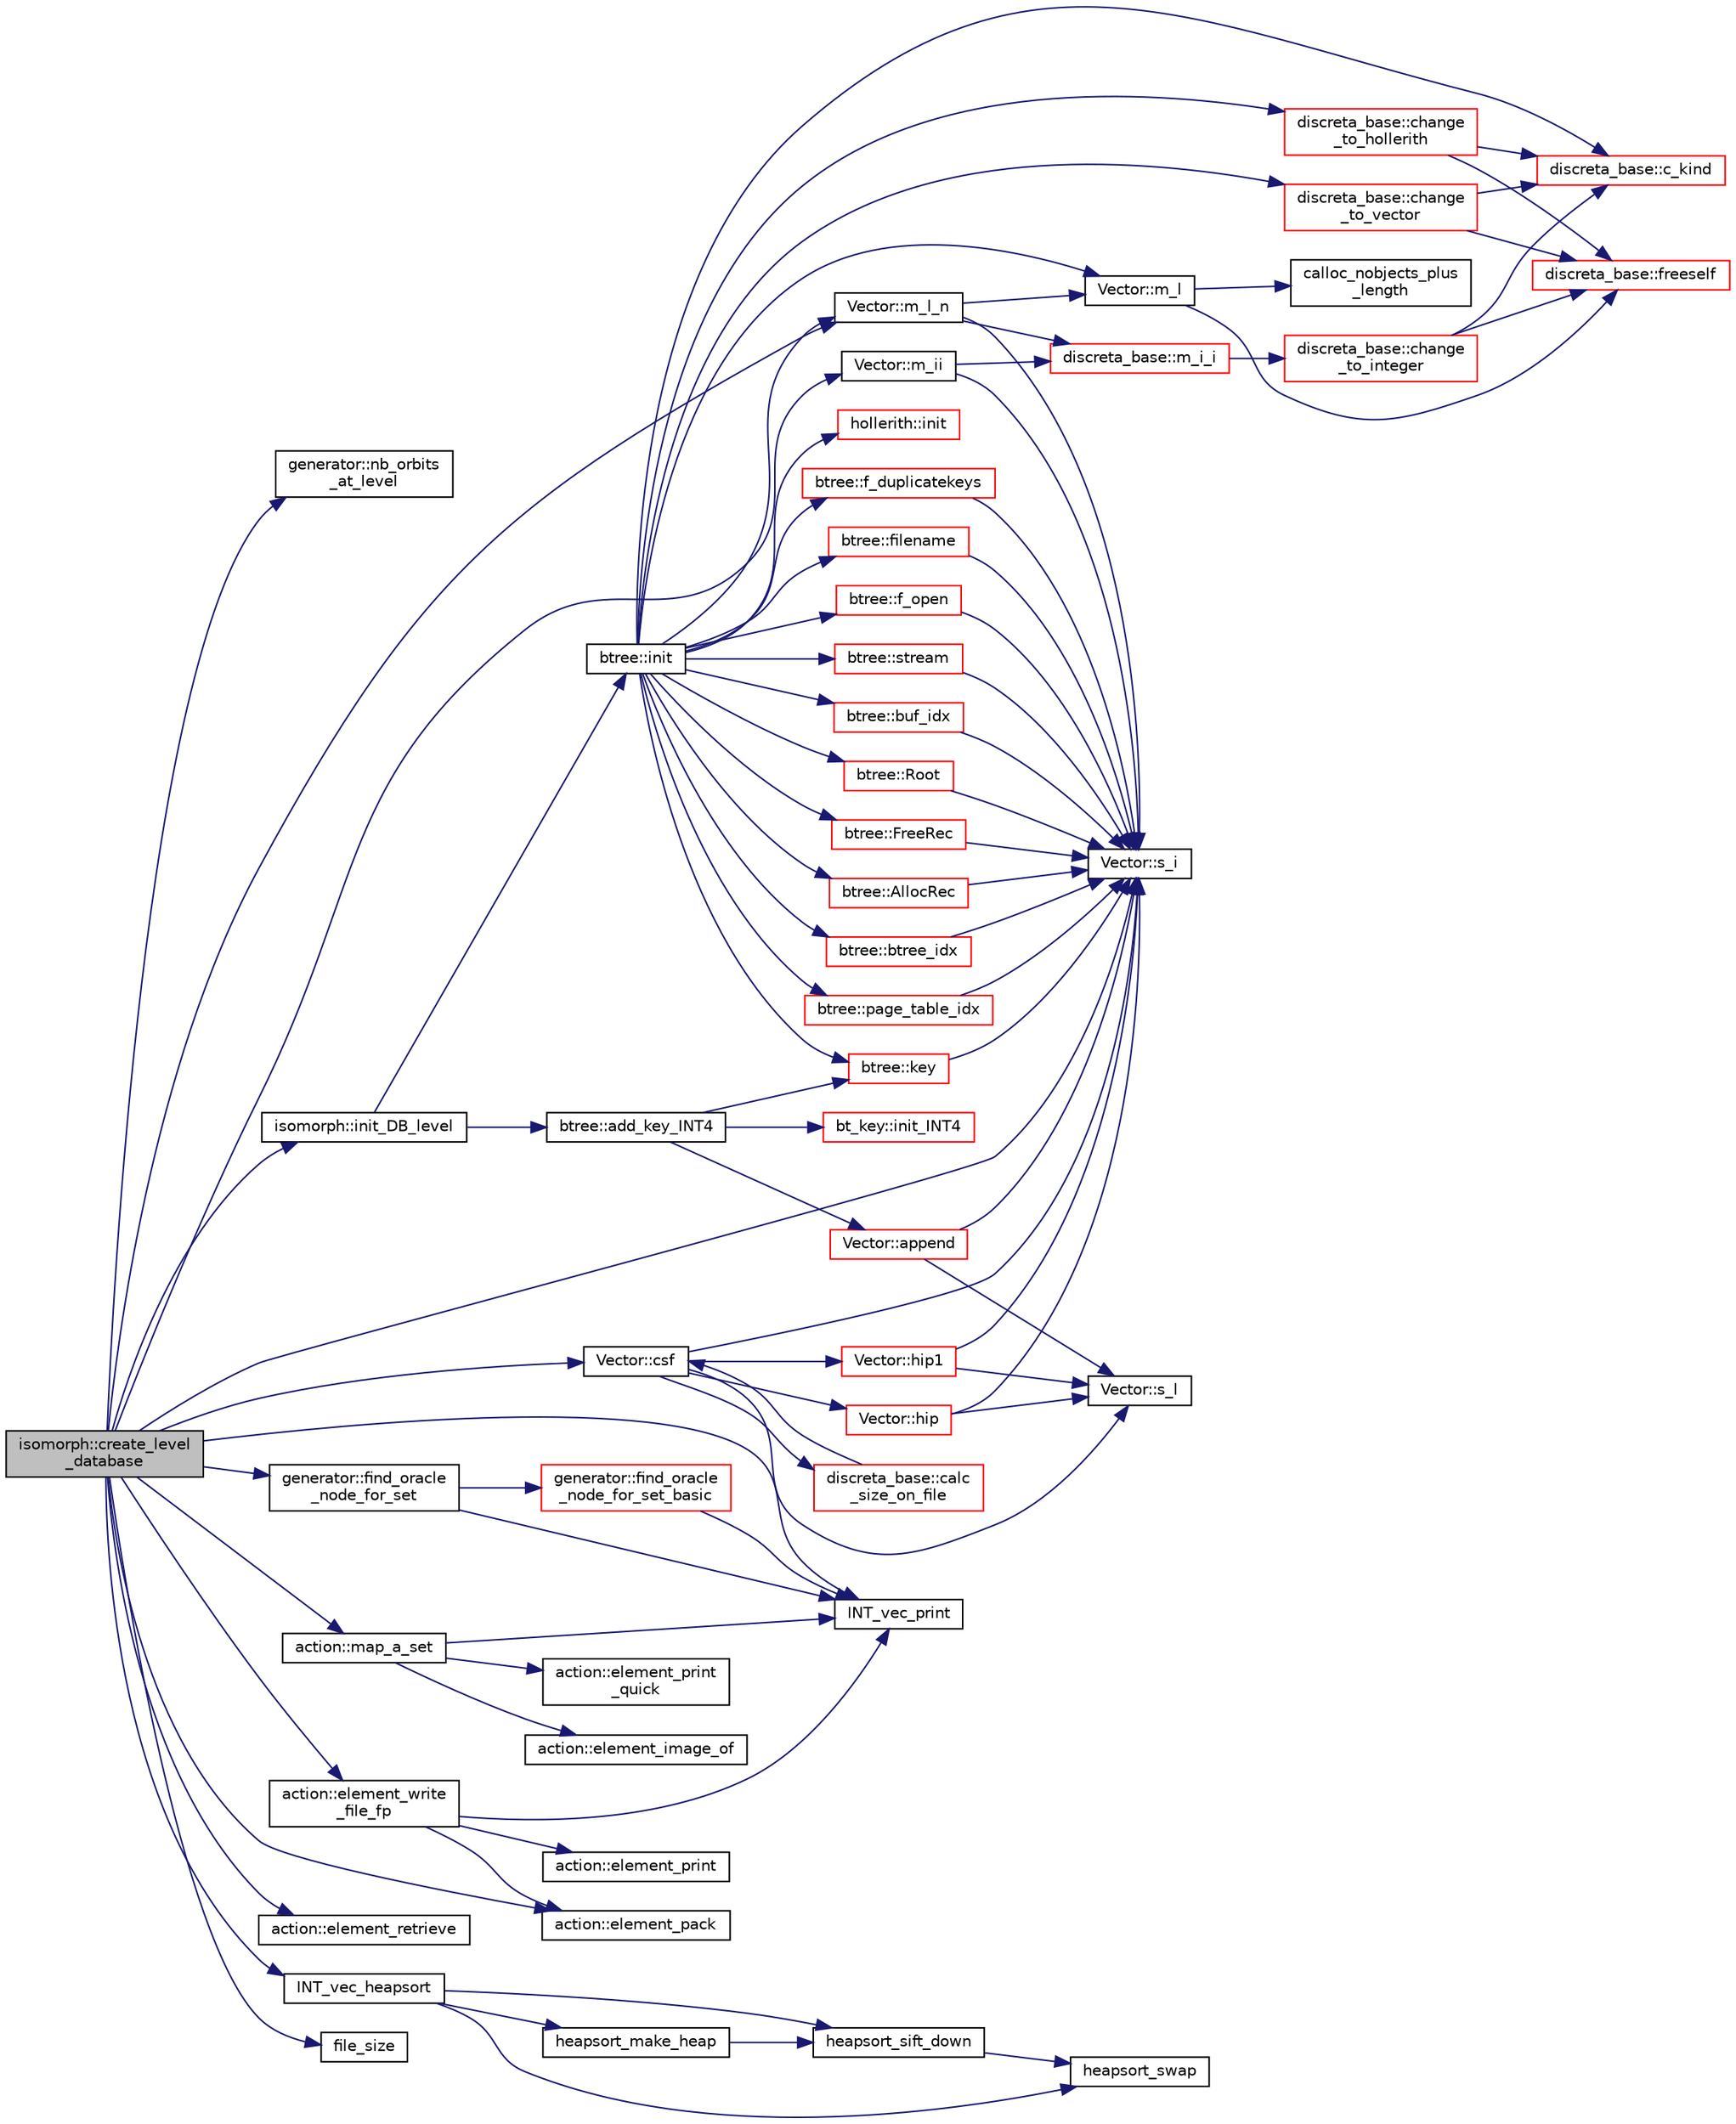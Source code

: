 digraph "isomorph::create_level_database"
{
  edge [fontname="Helvetica",fontsize="10",labelfontname="Helvetica",labelfontsize="10"];
  node [fontname="Helvetica",fontsize="10",shape=record];
  rankdir="LR";
  Node1379 [label="isomorph::create_level\l_database",height=0.2,width=0.4,color="black", fillcolor="grey75", style="filled", fontcolor="black"];
  Node1379 -> Node1380 [color="midnightblue",fontsize="10",style="solid",fontname="Helvetica"];
  Node1380 [label="generator::nb_orbits\l_at_level",height=0.2,width=0.4,color="black", fillcolor="white", style="filled",URL="$d7/d73/classgenerator.html#a020f3d8378448310d044a4a24fadf301"];
  Node1379 -> Node1381 [color="midnightblue",fontsize="10",style="solid",fontname="Helvetica"];
  Node1381 [label="isomorph::init_DB_level",height=0.2,width=0.4,color="black", fillcolor="white", style="filled",URL="$d3/d5f/classisomorph.html#a1a2df5281026bc94d57ebce33d67fe6c"];
  Node1381 -> Node1382 [color="midnightblue",fontsize="10",style="solid",fontname="Helvetica"];
  Node1382 [label="btree::init",height=0.2,width=0.4,color="black", fillcolor="white", style="filled",URL="$dd/db0/classbtree.html#a3c88706e9886f1f9bc142b511aeab642"];
  Node1382 -> Node1383 [color="midnightblue",fontsize="10",style="solid",fontname="Helvetica"];
  Node1383 [label="Vector::m_l_n",height=0.2,width=0.4,color="black", fillcolor="white", style="filled",URL="$d5/db2/class_vector.html#a5c7c126e6266ecdc832c5ce5bc1cca2f"];
  Node1383 -> Node1384 [color="midnightblue",fontsize="10",style="solid",fontname="Helvetica"];
  Node1384 [label="Vector::m_l",height=0.2,width=0.4,color="black", fillcolor="white", style="filled",URL="$d5/db2/class_vector.html#a00f5520c2a6b4f5282a1a8bcf8ea74eb"];
  Node1384 -> Node1385 [color="midnightblue",fontsize="10",style="solid",fontname="Helvetica"];
  Node1385 [label="discreta_base::freeself",height=0.2,width=0.4,color="red", fillcolor="white", style="filled",URL="$d7/d71/classdiscreta__base.html#a9a3c9501a562293b5667c11b9174d6e5"];
  Node1384 -> Node1433 [color="midnightblue",fontsize="10",style="solid",fontname="Helvetica"];
  Node1433 [label="calloc_nobjects_plus\l_length",height=0.2,width=0.4,color="black", fillcolor="white", style="filled",URL="$d9/d60/discreta_8h.html#a71599d54c8c17dfa065a363f5cdd0aa4"];
  Node1383 -> Node1434 [color="midnightblue",fontsize="10",style="solid",fontname="Helvetica"];
  Node1434 [label="Vector::s_i",height=0.2,width=0.4,color="black", fillcolor="white", style="filled",URL="$d5/db2/class_vector.html#a1c4fe1752523df8119f70dd550244871"];
  Node1383 -> Node1435 [color="midnightblue",fontsize="10",style="solid",fontname="Helvetica"];
  Node1435 [label="discreta_base::m_i_i",height=0.2,width=0.4,color="red", fillcolor="white", style="filled",URL="$d7/d71/classdiscreta__base.html#aa231464a9d4bc233f66608021c9ad997"];
  Node1435 -> Node1436 [color="midnightblue",fontsize="10",style="solid",fontname="Helvetica"];
  Node1436 [label="discreta_base::change\l_to_integer",height=0.2,width=0.4,color="red", fillcolor="white", style="filled",URL="$d7/d71/classdiscreta__base.html#a58a5a5bd8f8e6f2dd7b4483b66dc7bb9"];
  Node1436 -> Node1385 [color="midnightblue",fontsize="10",style="solid",fontname="Helvetica"];
  Node1436 -> Node1437 [color="midnightblue",fontsize="10",style="solid",fontname="Helvetica"];
  Node1437 [label="discreta_base::c_kind",height=0.2,width=0.4,color="red", fillcolor="white", style="filled",URL="$d7/d71/classdiscreta__base.html#adc2ff61589c2d083688e7a43f333cb62"];
  Node1382 -> Node1437 [color="midnightblue",fontsize="10",style="solid",fontname="Helvetica"];
  Node1382 -> Node1460 [color="midnightblue",fontsize="10",style="solid",fontname="Helvetica"];
  Node1460 [label="btree::f_duplicatekeys",height=0.2,width=0.4,color="red", fillcolor="white", style="filled",URL="$dd/db0/classbtree.html#aa53430cc1a527debec6fe02f1c8a2bf5"];
  Node1460 -> Node1434 [color="midnightblue",fontsize="10",style="solid",fontname="Helvetica"];
  Node1382 -> Node1462 [color="midnightblue",fontsize="10",style="solid",fontname="Helvetica"];
  Node1462 [label="btree::key",height=0.2,width=0.4,color="red", fillcolor="white", style="filled",URL="$dd/db0/classbtree.html#abc561b2c60acc5a699637b7eb2549503"];
  Node1462 -> Node1434 [color="midnightblue",fontsize="10",style="solid",fontname="Helvetica"];
  Node1382 -> Node1463 [color="midnightblue",fontsize="10",style="solid",fontname="Helvetica"];
  Node1463 [label="discreta_base::change\l_to_vector",height=0.2,width=0.4,color="red", fillcolor="white", style="filled",URL="$d7/d71/classdiscreta__base.html#a66186d19c55ad54af11e2a040a763c38"];
  Node1463 -> Node1385 [color="midnightblue",fontsize="10",style="solid",fontname="Helvetica"];
  Node1463 -> Node1437 [color="midnightblue",fontsize="10",style="solid",fontname="Helvetica"];
  Node1382 -> Node1384 [color="midnightblue",fontsize="10",style="solid",fontname="Helvetica"];
  Node1382 -> Node1464 [color="midnightblue",fontsize="10",style="solid",fontname="Helvetica"];
  Node1464 [label="btree::filename",height=0.2,width=0.4,color="red", fillcolor="white", style="filled",URL="$dd/db0/classbtree.html#ac15638387eb5a165403b8f73d584fe5a"];
  Node1464 -> Node1434 [color="midnightblue",fontsize="10",style="solid",fontname="Helvetica"];
  Node1382 -> Node1465 [color="midnightblue",fontsize="10",style="solid",fontname="Helvetica"];
  Node1465 [label="discreta_base::change\l_to_hollerith",height=0.2,width=0.4,color="red", fillcolor="white", style="filled",URL="$d7/d71/classdiscreta__base.html#a10f410adc814d4568e3b0f84550c4ca1"];
  Node1465 -> Node1385 [color="midnightblue",fontsize="10",style="solid",fontname="Helvetica"];
  Node1465 -> Node1437 [color="midnightblue",fontsize="10",style="solid",fontname="Helvetica"];
  Node1382 -> Node1466 [color="midnightblue",fontsize="10",style="solid",fontname="Helvetica"];
  Node1466 [label="hollerith::init",height=0.2,width=0.4,color="red", fillcolor="white", style="filled",URL="$d8/d99/classhollerith.html#af51ae7b943056db367f3c205a5a1cc4b"];
  Node1382 -> Node1467 [color="midnightblue",fontsize="10",style="solid",fontname="Helvetica"];
  Node1467 [label="btree::f_open",height=0.2,width=0.4,color="red", fillcolor="white", style="filled",URL="$dd/db0/classbtree.html#a192d74607f02ea8e0ad631d6e6fd6704"];
  Node1467 -> Node1434 [color="midnightblue",fontsize="10",style="solid",fontname="Helvetica"];
  Node1382 -> Node1468 [color="midnightblue",fontsize="10",style="solid",fontname="Helvetica"];
  Node1468 [label="btree::stream",height=0.2,width=0.4,color="red", fillcolor="white", style="filled",URL="$dd/db0/classbtree.html#af99e68df8c3674b7d77ed80a8bbcffac"];
  Node1468 -> Node1434 [color="midnightblue",fontsize="10",style="solid",fontname="Helvetica"];
  Node1382 -> Node1469 [color="midnightblue",fontsize="10",style="solid",fontname="Helvetica"];
  Node1469 [label="btree::buf_idx",height=0.2,width=0.4,color="red", fillcolor="white", style="filled",URL="$dd/db0/classbtree.html#a6a928fc93c93d8b5a83ad1ba699b453e"];
  Node1469 -> Node1434 [color="midnightblue",fontsize="10",style="solid",fontname="Helvetica"];
  Node1382 -> Node1470 [color="midnightblue",fontsize="10",style="solid",fontname="Helvetica"];
  Node1470 [label="btree::Root",height=0.2,width=0.4,color="red", fillcolor="white", style="filled",URL="$dd/db0/classbtree.html#a2fd65be715ab94bf4a764c4f582a642b"];
  Node1470 -> Node1434 [color="midnightblue",fontsize="10",style="solid",fontname="Helvetica"];
  Node1382 -> Node1471 [color="midnightblue",fontsize="10",style="solid",fontname="Helvetica"];
  Node1471 [label="btree::FreeRec",height=0.2,width=0.4,color="red", fillcolor="white", style="filled",URL="$dd/db0/classbtree.html#a2ca35526158f016e569c53c411b5fb50"];
  Node1471 -> Node1434 [color="midnightblue",fontsize="10",style="solid",fontname="Helvetica"];
  Node1382 -> Node1472 [color="midnightblue",fontsize="10",style="solid",fontname="Helvetica"];
  Node1472 [label="btree::AllocRec",height=0.2,width=0.4,color="red", fillcolor="white", style="filled",URL="$dd/db0/classbtree.html#adfd0217cbd0386bed9231810d581044b"];
  Node1472 -> Node1434 [color="midnightblue",fontsize="10",style="solid",fontname="Helvetica"];
  Node1382 -> Node1473 [color="midnightblue",fontsize="10",style="solid",fontname="Helvetica"];
  Node1473 [label="btree::btree_idx",height=0.2,width=0.4,color="red", fillcolor="white", style="filled",URL="$dd/db0/classbtree.html#a716a53d4afaa38334205cad81be5546d"];
  Node1473 -> Node1434 [color="midnightblue",fontsize="10",style="solid",fontname="Helvetica"];
  Node1382 -> Node1474 [color="midnightblue",fontsize="10",style="solid",fontname="Helvetica"];
  Node1474 [label="btree::page_table_idx",height=0.2,width=0.4,color="red", fillcolor="white", style="filled",URL="$dd/db0/classbtree.html#abc6a6f309e4c61cb5a7f4c4a248d384d"];
  Node1474 -> Node1434 [color="midnightblue",fontsize="10",style="solid",fontname="Helvetica"];
  Node1381 -> Node1475 [color="midnightblue",fontsize="10",style="solid",fontname="Helvetica"];
  Node1475 [label="btree::add_key_INT4",height=0.2,width=0.4,color="black", fillcolor="white", style="filled",URL="$dd/db0/classbtree.html#a4c42710e5f8cb4e3991d591fe2ae6f42"];
  Node1475 -> Node1476 [color="midnightblue",fontsize="10",style="solid",fontname="Helvetica"];
  Node1476 [label="bt_key::init_INT4",height=0.2,width=0.4,color="red", fillcolor="white", style="filled",URL="$d1/de5/classbt__key.html#a1cc3e1aa6b3a6ec6e036fd4fee010564"];
  Node1475 -> Node1462 [color="midnightblue",fontsize="10",style="solid",fontname="Helvetica"];
  Node1475 -> Node1485 [color="midnightblue",fontsize="10",style="solid",fontname="Helvetica"];
  Node1485 [label="Vector::append",height=0.2,width=0.4,color="red", fillcolor="white", style="filled",URL="$d5/db2/class_vector.html#aec80be90cd2cbfe79267220113b679c4"];
  Node1485 -> Node1486 [color="midnightblue",fontsize="10",style="solid",fontname="Helvetica"];
  Node1486 [label="Vector::s_l",height=0.2,width=0.4,color="black", fillcolor="white", style="filled",URL="$d5/db2/class_vector.html#ad2dc082288f858d22a528832289e0704"];
  Node1485 -> Node1434 [color="midnightblue",fontsize="10",style="solid",fontname="Helvetica"];
  Node1379 -> Node1490 [color="midnightblue",fontsize="10",style="solid",fontname="Helvetica"];
  Node1490 [label="INT_vec_print",height=0.2,width=0.4,color="black", fillcolor="white", style="filled",URL="$df/dbf/sajeeb_8_c.html#a79a5901af0b47dd0d694109543c027fe"];
  Node1379 -> Node1383 [color="midnightblue",fontsize="10",style="solid",fontname="Helvetica"];
  Node1379 -> Node1491 [color="midnightblue",fontsize="10",style="solid",fontname="Helvetica"];
  Node1491 [label="Vector::m_ii",height=0.2,width=0.4,color="black", fillcolor="white", style="filled",URL="$d5/db2/class_vector.html#aa6a97eabb43f192a47947f4f6acbb04d"];
  Node1491 -> Node1434 [color="midnightblue",fontsize="10",style="solid",fontname="Helvetica"];
  Node1491 -> Node1435 [color="midnightblue",fontsize="10",style="solid",fontname="Helvetica"];
  Node1379 -> Node1492 [color="midnightblue",fontsize="10",style="solid",fontname="Helvetica"];
  Node1492 [label="action::element_retrieve",height=0.2,width=0.4,color="black", fillcolor="white", style="filled",URL="$d2/d86/classaction.html#ad28f6f8810ffbad64c1490f78e51e2b1"];
  Node1379 -> Node1493 [color="midnightblue",fontsize="10",style="solid",fontname="Helvetica"];
  Node1493 [label="action::map_a_set",height=0.2,width=0.4,color="black", fillcolor="white", style="filled",URL="$d2/d86/classaction.html#a600e542e5aeca2a46f18110e027947e0"];
  Node1493 -> Node1494 [color="midnightblue",fontsize="10",style="solid",fontname="Helvetica"];
  Node1494 [label="action::element_print\l_quick",height=0.2,width=0.4,color="black", fillcolor="white", style="filled",URL="$d2/d86/classaction.html#a4844680cf6750396f76494a28655265b"];
  Node1493 -> Node1490 [color="midnightblue",fontsize="10",style="solid",fontname="Helvetica"];
  Node1493 -> Node1495 [color="midnightblue",fontsize="10",style="solid",fontname="Helvetica"];
  Node1495 [label="action::element_image_of",height=0.2,width=0.4,color="black", fillcolor="white", style="filled",URL="$d2/d86/classaction.html#ae09559d4537a048fc860f8a74a31393d"];
  Node1379 -> Node1496 [color="midnightblue",fontsize="10",style="solid",fontname="Helvetica"];
  Node1496 [label="INT_vec_heapsort",height=0.2,width=0.4,color="black", fillcolor="white", style="filled",URL="$d5/de2/foundations_2data__structures_2data__structures_8h.html#a3590ad9987f801fbfc94634300182f39"];
  Node1496 -> Node1497 [color="midnightblue",fontsize="10",style="solid",fontname="Helvetica"];
  Node1497 [label="heapsort_make_heap",height=0.2,width=0.4,color="black", fillcolor="white", style="filled",URL="$d4/dd7/sorting_8_c.html#a42f24453d7d77eeb1338ebd1a13cfdbb"];
  Node1497 -> Node1498 [color="midnightblue",fontsize="10",style="solid",fontname="Helvetica"];
  Node1498 [label="heapsort_sift_down",height=0.2,width=0.4,color="black", fillcolor="white", style="filled",URL="$d4/dd7/sorting_8_c.html#a65cbb1a6a3f01f511673705437ddc18b"];
  Node1498 -> Node1499 [color="midnightblue",fontsize="10",style="solid",fontname="Helvetica"];
  Node1499 [label="heapsort_swap",height=0.2,width=0.4,color="black", fillcolor="white", style="filled",URL="$d4/dd7/sorting_8_c.html#a8f048362e6065297b19b6975bcbbfcc6"];
  Node1496 -> Node1499 [color="midnightblue",fontsize="10",style="solid",fontname="Helvetica"];
  Node1496 -> Node1498 [color="midnightblue",fontsize="10",style="solid",fontname="Helvetica"];
  Node1379 -> Node1500 [color="midnightblue",fontsize="10",style="solid",fontname="Helvetica"];
  Node1500 [label="generator::find_oracle\l_node_for_set",height=0.2,width=0.4,color="black", fillcolor="white", style="filled",URL="$d7/d73/classgenerator.html#acdf58f4d0bdb6a88af63cdd5fb5d6bff"];
  Node1500 -> Node1490 [color="midnightblue",fontsize="10",style="solid",fontname="Helvetica"];
  Node1500 -> Node1501 [color="midnightblue",fontsize="10",style="solid",fontname="Helvetica"];
  Node1501 [label="generator::find_oracle\l_node_for_set_basic",height=0.2,width=0.4,color="red", fillcolor="white", style="filled",URL="$d7/d73/classgenerator.html#aef74bcab80fb84791767d56f6cc1464f"];
  Node1501 -> Node1490 [color="midnightblue",fontsize="10",style="solid",fontname="Helvetica"];
  Node1379 -> Node1505 [color="midnightblue",fontsize="10",style="solid",fontname="Helvetica"];
  Node1505 [label="action::element_pack",height=0.2,width=0.4,color="black", fillcolor="white", style="filled",URL="$d2/d86/classaction.html#a48a10a87c09b4b37c36eac1180884140"];
  Node1379 -> Node1434 [color="midnightblue",fontsize="10",style="solid",fontname="Helvetica"];
  Node1379 -> Node1506 [color="midnightblue",fontsize="10",style="solid",fontname="Helvetica"];
  Node1506 [label="action::element_write\l_file_fp",height=0.2,width=0.4,color="black", fillcolor="white", style="filled",URL="$d2/d86/classaction.html#a74da797b9df8fdf82b584e065fe9de63"];
  Node1506 -> Node1507 [color="midnightblue",fontsize="10",style="solid",fontname="Helvetica"];
  Node1507 [label="action::element_print",height=0.2,width=0.4,color="black", fillcolor="white", style="filled",URL="$d2/d86/classaction.html#ae38c3ef3c1125213733d63c6fc3c40cd"];
  Node1506 -> Node1490 [color="midnightblue",fontsize="10",style="solid",fontname="Helvetica"];
  Node1506 -> Node1505 [color="midnightblue",fontsize="10",style="solid",fontname="Helvetica"];
  Node1379 -> Node1508 [color="midnightblue",fontsize="10",style="solid",fontname="Helvetica"];
  Node1508 [label="Vector::csf",height=0.2,width=0.4,color="black", fillcolor="white", style="filled",URL="$d5/db2/class_vector.html#a7bbfe1d599a93f58b2150a026a27b0f4"];
  Node1508 -> Node1486 [color="midnightblue",fontsize="10",style="solid",fontname="Helvetica"];
  Node1508 -> Node1509 [color="midnightblue",fontsize="10",style="solid",fontname="Helvetica"];
  Node1509 [label="Vector::hip",height=0.2,width=0.4,color="red", fillcolor="white", style="filled",URL="$d5/db2/class_vector.html#a996f4e7f37126389c883537b063d583e"];
  Node1509 -> Node1486 [color="midnightblue",fontsize="10",style="solid",fontname="Helvetica"];
  Node1509 -> Node1434 [color="midnightblue",fontsize="10",style="solid",fontname="Helvetica"];
  Node1508 -> Node1510 [color="midnightblue",fontsize="10",style="solid",fontname="Helvetica"];
  Node1510 [label="Vector::hip1",height=0.2,width=0.4,color="red", fillcolor="white", style="filled",URL="$d5/db2/class_vector.html#a5ce49604a9d0d59e42e4cbad25597334"];
  Node1510 -> Node1486 [color="midnightblue",fontsize="10",style="solid",fontname="Helvetica"];
  Node1510 -> Node1434 [color="midnightblue",fontsize="10",style="solid",fontname="Helvetica"];
  Node1508 -> Node1434 [color="midnightblue",fontsize="10",style="solid",fontname="Helvetica"];
  Node1508 -> Node1513 [color="midnightblue",fontsize="10",style="solid",fontname="Helvetica"];
  Node1513 [label="discreta_base::calc\l_size_on_file",height=0.2,width=0.4,color="red", fillcolor="white", style="filled",URL="$d7/d71/classdiscreta__base.html#ae342640849a0b5bd6096b8e29c7145ff"];
  Node1513 -> Node1508 [color="midnightblue",fontsize="10",style="solid",fontname="Helvetica"];
  Node1379 -> Node1521 [color="midnightblue",fontsize="10",style="solid",fontname="Helvetica"];
  Node1521 [label="file_size",height=0.2,width=0.4,color="black", fillcolor="white", style="filled",URL="$df/dbf/sajeeb_8_c.html#a5c37cf5785204b6e9adf647dc14d0e50"];
}
